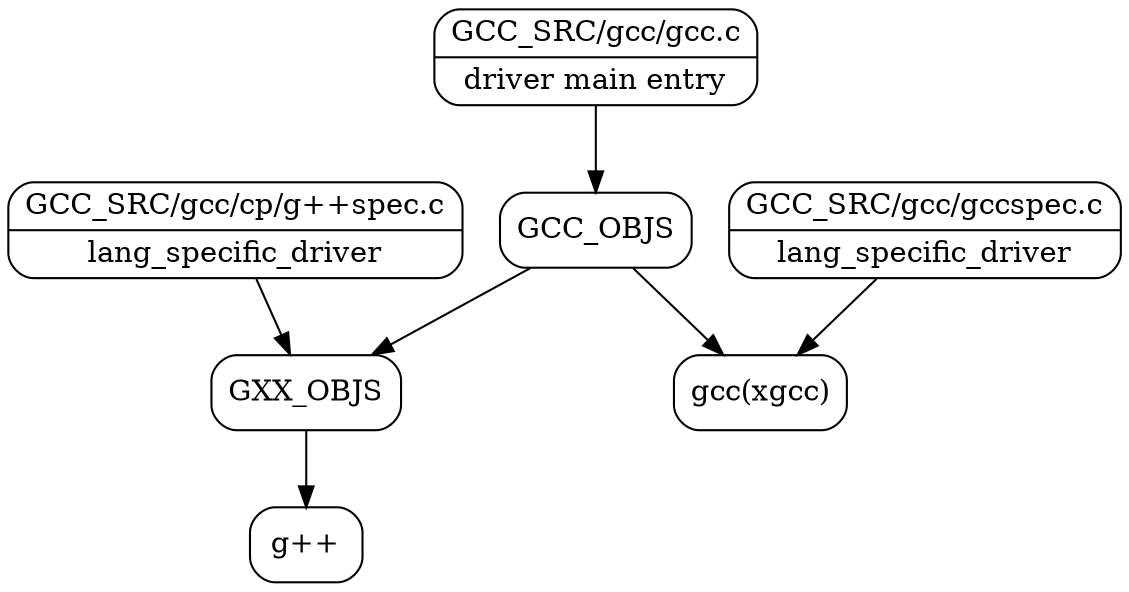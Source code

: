 digraph  
{  
node[shape=Mrecord];  
  
subgraph Driver  
{  
// Drivers.  
gcc[label = "gcc(xgcc)"];  
gpp[label = "g++"];  
  
// Driver code.  
gcc_c[label = "{GCC_SRC/gcc/gcc.c|driver main entry}"];  
gcc_objs[label = "GCC_OBJS"];  
gccspec_c[label = "{GCC_SRC/gcc/gccspec.c|lang_specific_driver}"];  
gppspec[label = "{GCC_SRC/gcc/cp/g++spec.c|lang_specific_driver}"];  
gxx_objs[label = "GXX_OBJS"];  
  
gcc_c->gcc_objs;  
{gcc_objs gccspec_c}->gcc;  
{gppspec gcc_objs}->gxx_objs;  
gxx_objs->gpp;  
}  
  
}  
